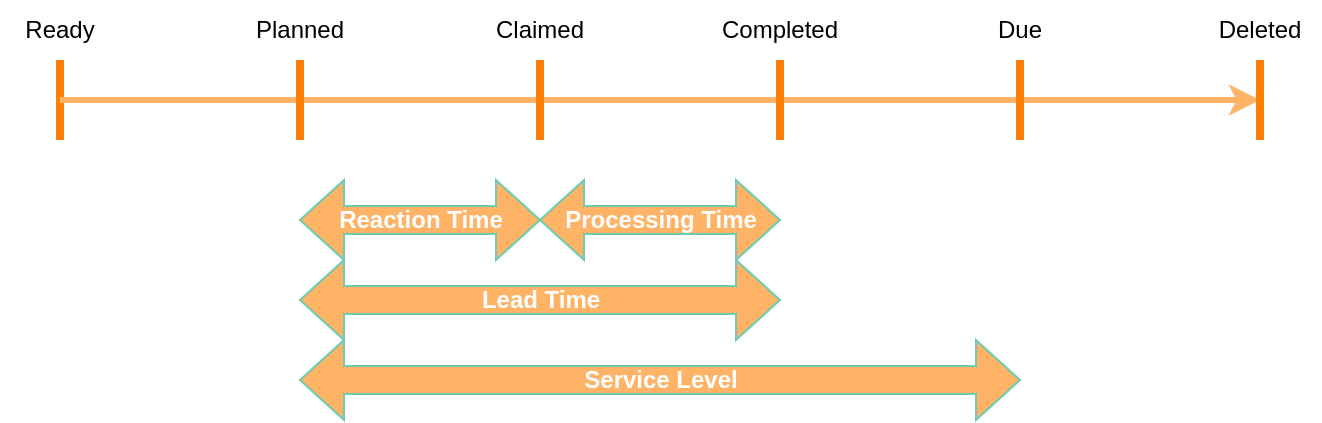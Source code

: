 <mxfile version="22.1.18" type="google">
  <diagram name="Seite-1" id="nHKDyPbIuQ5rRM1jj7I5">
    <mxGraphModel grid="1" page="1" gridSize="10" guides="1" tooltips="1" connect="0" arrows="1" fold="1" pageScale="1" pageWidth="827" pageHeight="1169" math="0" shadow="0">
      <root>
        <mxCell id="0" />
        <mxCell id="1" parent="0" />
        <mxCell id="E0Nf5ibix3RkkL_H0JJ--1" value="" style="endArrow=none;html=1;rounded=0;strokeColor=#FF8000;strokeWidth=4;" edge="1" parent="1">
          <mxGeometry width="50" height="50" relative="1" as="geometry">
            <mxPoint x="40" y="460" as="sourcePoint" />
            <mxPoint x="40" y="420" as="targetPoint" />
          </mxGeometry>
        </mxCell>
        <mxCell id="E0Nf5ibix3RkkL_H0JJ--12" value="Ready" style="text;html=1;strokeColor=none;fillColor=none;align=center;verticalAlign=middle;whiteSpace=wrap;rounded=0;" vertex="1" parent="1">
          <mxGeometry x="10" y="390" width="60" height="30" as="geometry" />
        </mxCell>
        <mxCell id="E0Nf5ibix3RkkL_H0JJ--15" value="Planned" style="text;html=1;strokeColor=none;fillColor=none;align=center;verticalAlign=middle;whiteSpace=wrap;rounded=0;" vertex="1" parent="1">
          <mxGeometry x="130" y="390" width="60" height="30" as="geometry" />
        </mxCell>
        <mxCell id="E0Nf5ibix3RkkL_H0JJ--16" value="Claimed" style="text;html=1;strokeColor=none;fillColor=none;align=center;verticalAlign=middle;whiteSpace=wrap;rounded=0;" vertex="1" parent="1">
          <mxGeometry x="245" y="390" width="70" height="30" as="geometry" />
        </mxCell>
        <mxCell id="E0Nf5ibix3RkkL_H0JJ--18" value="Completed" style="text;html=1;strokeColor=none;fillColor=none;align=center;verticalAlign=middle;whiteSpace=wrap;rounded=0;" vertex="1" parent="1">
          <mxGeometry x="370" y="390" width="60" height="30" as="geometry" />
        </mxCell>
        <mxCell id="E0Nf5ibix3RkkL_H0JJ--19" value="Due" style="text;html=1;strokeColor=none;fillColor=none;align=center;verticalAlign=middle;whiteSpace=wrap;rounded=0;" vertex="1" parent="1">
          <mxGeometry x="490" y="390" width="60" height="30" as="geometry" />
        </mxCell>
        <mxCell id="E0Nf5ibix3RkkL_H0JJ--20" value="Deleted" style="text;html=1;strokeColor=none;fillColor=none;align=center;verticalAlign=middle;whiteSpace=wrap;rounded=0;" vertex="1" parent="1">
          <mxGeometry x="610" y="390" width="60" height="30" as="geometry" />
        </mxCell>
        <mxCell id="E0Nf5ibix3RkkL_H0JJ--26" value="&lt;b&gt;&lt;font color=&quot;#ffffff&quot;&gt;Reaction Time&lt;/font&gt;&lt;/b&gt;" style="html=1;shadow=0;dashed=0;align=center;verticalAlign=middle;shape=mxgraph.arrows2.twoWayArrow;dy=0.65;dx=22;strokeColor=#6ccbb2;fillColor=#FFB366;" vertex="1" parent="1">
          <mxGeometry x="160" y="480" width="120" height="40" as="geometry" />
        </mxCell>
        <mxCell id="E0Nf5ibix3RkkL_H0JJ--27" value="&lt;font color=&quot;#ffffff&quot;&gt;&lt;b&gt;Processing Time&lt;br&gt;&lt;/b&gt;&lt;/font&gt;" style="html=1;shadow=0;dashed=0;align=center;verticalAlign=middle;shape=mxgraph.arrows2.twoWayArrow;dy=0.65;dx=22;strokeColor=#6ccbb2;fillColor=#FFB366;" vertex="1" parent="1">
          <mxGeometry x="280" y="480" width="120" height="40" as="geometry" />
        </mxCell>
        <mxCell id="E0Nf5ibix3RkkL_H0JJ--28" value="&lt;font color=&quot;#ffffff&quot;&gt;&lt;b&gt;Lead Time&lt;br&gt;&lt;/b&gt;&lt;/font&gt;" style="html=1;shadow=0;dashed=0;align=center;verticalAlign=middle;shape=mxgraph.arrows2.twoWayArrow;dy=0.65;dx=22;strokeColor=#6ccbb2;fillColor=#FFB366;" vertex="1" parent="1">
          <mxGeometry x="160" y="520" width="240" height="40" as="geometry" />
        </mxCell>
        <mxCell id="E0Nf5ibix3RkkL_H0JJ--29" value="&lt;font color=&quot;#ffffff&quot;&gt;&lt;b&gt;Service Level&lt;br&gt;&lt;/b&gt;&lt;/font&gt;" style="html=1;shadow=0;dashed=0;align=center;verticalAlign=middle;shape=mxgraph.arrows2.twoWayArrow;dy=0.65;dx=22;strokeColor=#6ccbb2;fillColor=#FFB366;" vertex="1" parent="1">
          <mxGeometry x="160" y="560" width="360" height="40" as="geometry" />
        </mxCell>
        <mxCell id="E0Nf5ibix3RkkL_H0JJ--30" value="" style="endArrow=classic;html=1;rounded=0;strokeWidth=3;strokeColor=#FFB366;" edge="1" parent="1">
          <mxGeometry width="50" height="50" relative="1" as="geometry">
            <mxPoint x="40" y="440" as="sourcePoint" />
            <mxPoint x="640" y="440" as="targetPoint" />
          </mxGeometry>
        </mxCell>
        <mxCell id="CpP1qAEErJspWFngiWHB-6" value="" style="endArrow=none;html=1;rounded=0;strokeColor=#FF8000;strokeWidth=4;" edge="1" parent="1">
          <mxGeometry width="50" height="50" relative="1" as="geometry">
            <mxPoint x="160" y="460" as="sourcePoint" />
            <mxPoint x="160" y="420" as="targetPoint" />
          </mxGeometry>
        </mxCell>
        <mxCell id="CpP1qAEErJspWFngiWHB-7" value="" style="endArrow=none;html=1;rounded=0;strokeColor=#FF8000;strokeWidth=4;" edge="1" parent="1">
          <mxGeometry width="50" height="50" relative="1" as="geometry">
            <mxPoint x="280" y="460" as="sourcePoint" />
            <mxPoint x="280" y="420" as="targetPoint" />
          </mxGeometry>
        </mxCell>
        <mxCell id="CpP1qAEErJspWFngiWHB-8" value="" style="endArrow=none;html=1;rounded=0;strokeColor=#FF8000;strokeWidth=4;" edge="1" parent="1">
          <mxGeometry width="50" height="50" relative="1" as="geometry">
            <mxPoint x="400" y="460" as="sourcePoint" />
            <mxPoint x="400" y="420" as="targetPoint" />
          </mxGeometry>
        </mxCell>
        <mxCell id="CpP1qAEErJspWFngiWHB-9" value="" style="endArrow=none;html=1;rounded=0;strokeColor=#FF8000;strokeWidth=4;" edge="1" parent="1">
          <mxGeometry width="50" height="50" relative="1" as="geometry">
            <mxPoint x="520" y="460" as="sourcePoint" />
            <mxPoint x="520" y="420" as="targetPoint" />
          </mxGeometry>
        </mxCell>
        <mxCell id="CpP1qAEErJspWFngiWHB-10" value="" style="endArrow=none;html=1;rounded=0;strokeColor=#FF8000;strokeWidth=4;" edge="1" parent="1">
          <mxGeometry width="50" height="50" relative="1" as="geometry">
            <mxPoint x="640" y="460" as="sourcePoint" />
            <mxPoint x="640" y="420" as="targetPoint" />
          </mxGeometry>
        </mxCell>
      </root>
    </mxGraphModel>
  </diagram>
</mxfile>
